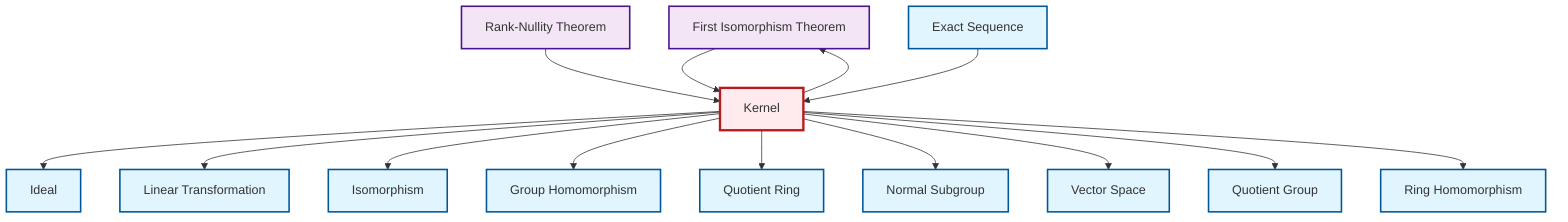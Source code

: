 graph TD
    classDef definition fill:#e1f5fe,stroke:#01579b,stroke-width:2px
    classDef theorem fill:#f3e5f5,stroke:#4a148c,stroke-width:2px
    classDef axiom fill:#fff3e0,stroke:#e65100,stroke-width:2px
    classDef example fill:#e8f5e9,stroke:#1b5e20,stroke-width:2px
    classDef current fill:#ffebee,stroke:#b71c1c,stroke-width:3px
    def-quotient-group["Quotient Group"]:::definition
    def-isomorphism["Isomorphism"]:::definition
    def-vector-space["Vector Space"]:::definition
    def-normal-subgroup["Normal Subgroup"]:::definition
    def-quotient-ring["Quotient Ring"]:::definition
    thm-first-isomorphism["First Isomorphism Theorem"]:::theorem
    def-exact-sequence["Exact Sequence"]:::definition
    def-ideal["Ideal"]:::definition
    def-ring-homomorphism["Ring Homomorphism"]:::definition
    thm-rank-nullity["Rank-Nullity Theorem"]:::theorem
    def-kernel["Kernel"]:::definition
    def-homomorphism["Group Homomorphism"]:::definition
    def-linear-transformation["Linear Transformation"]:::definition
    def-kernel --> def-ideal
    def-kernel --> def-linear-transformation
    def-kernel --> def-isomorphism
    def-kernel --> def-homomorphism
    def-kernel --> def-quotient-ring
    thm-first-isomorphism --> def-kernel
    def-kernel --> thm-first-isomorphism
    def-kernel --> def-normal-subgroup
    def-kernel --> def-vector-space
    thm-rank-nullity --> def-kernel
    def-exact-sequence --> def-kernel
    def-kernel --> def-quotient-group
    def-kernel --> def-ring-homomorphism
    class def-kernel current